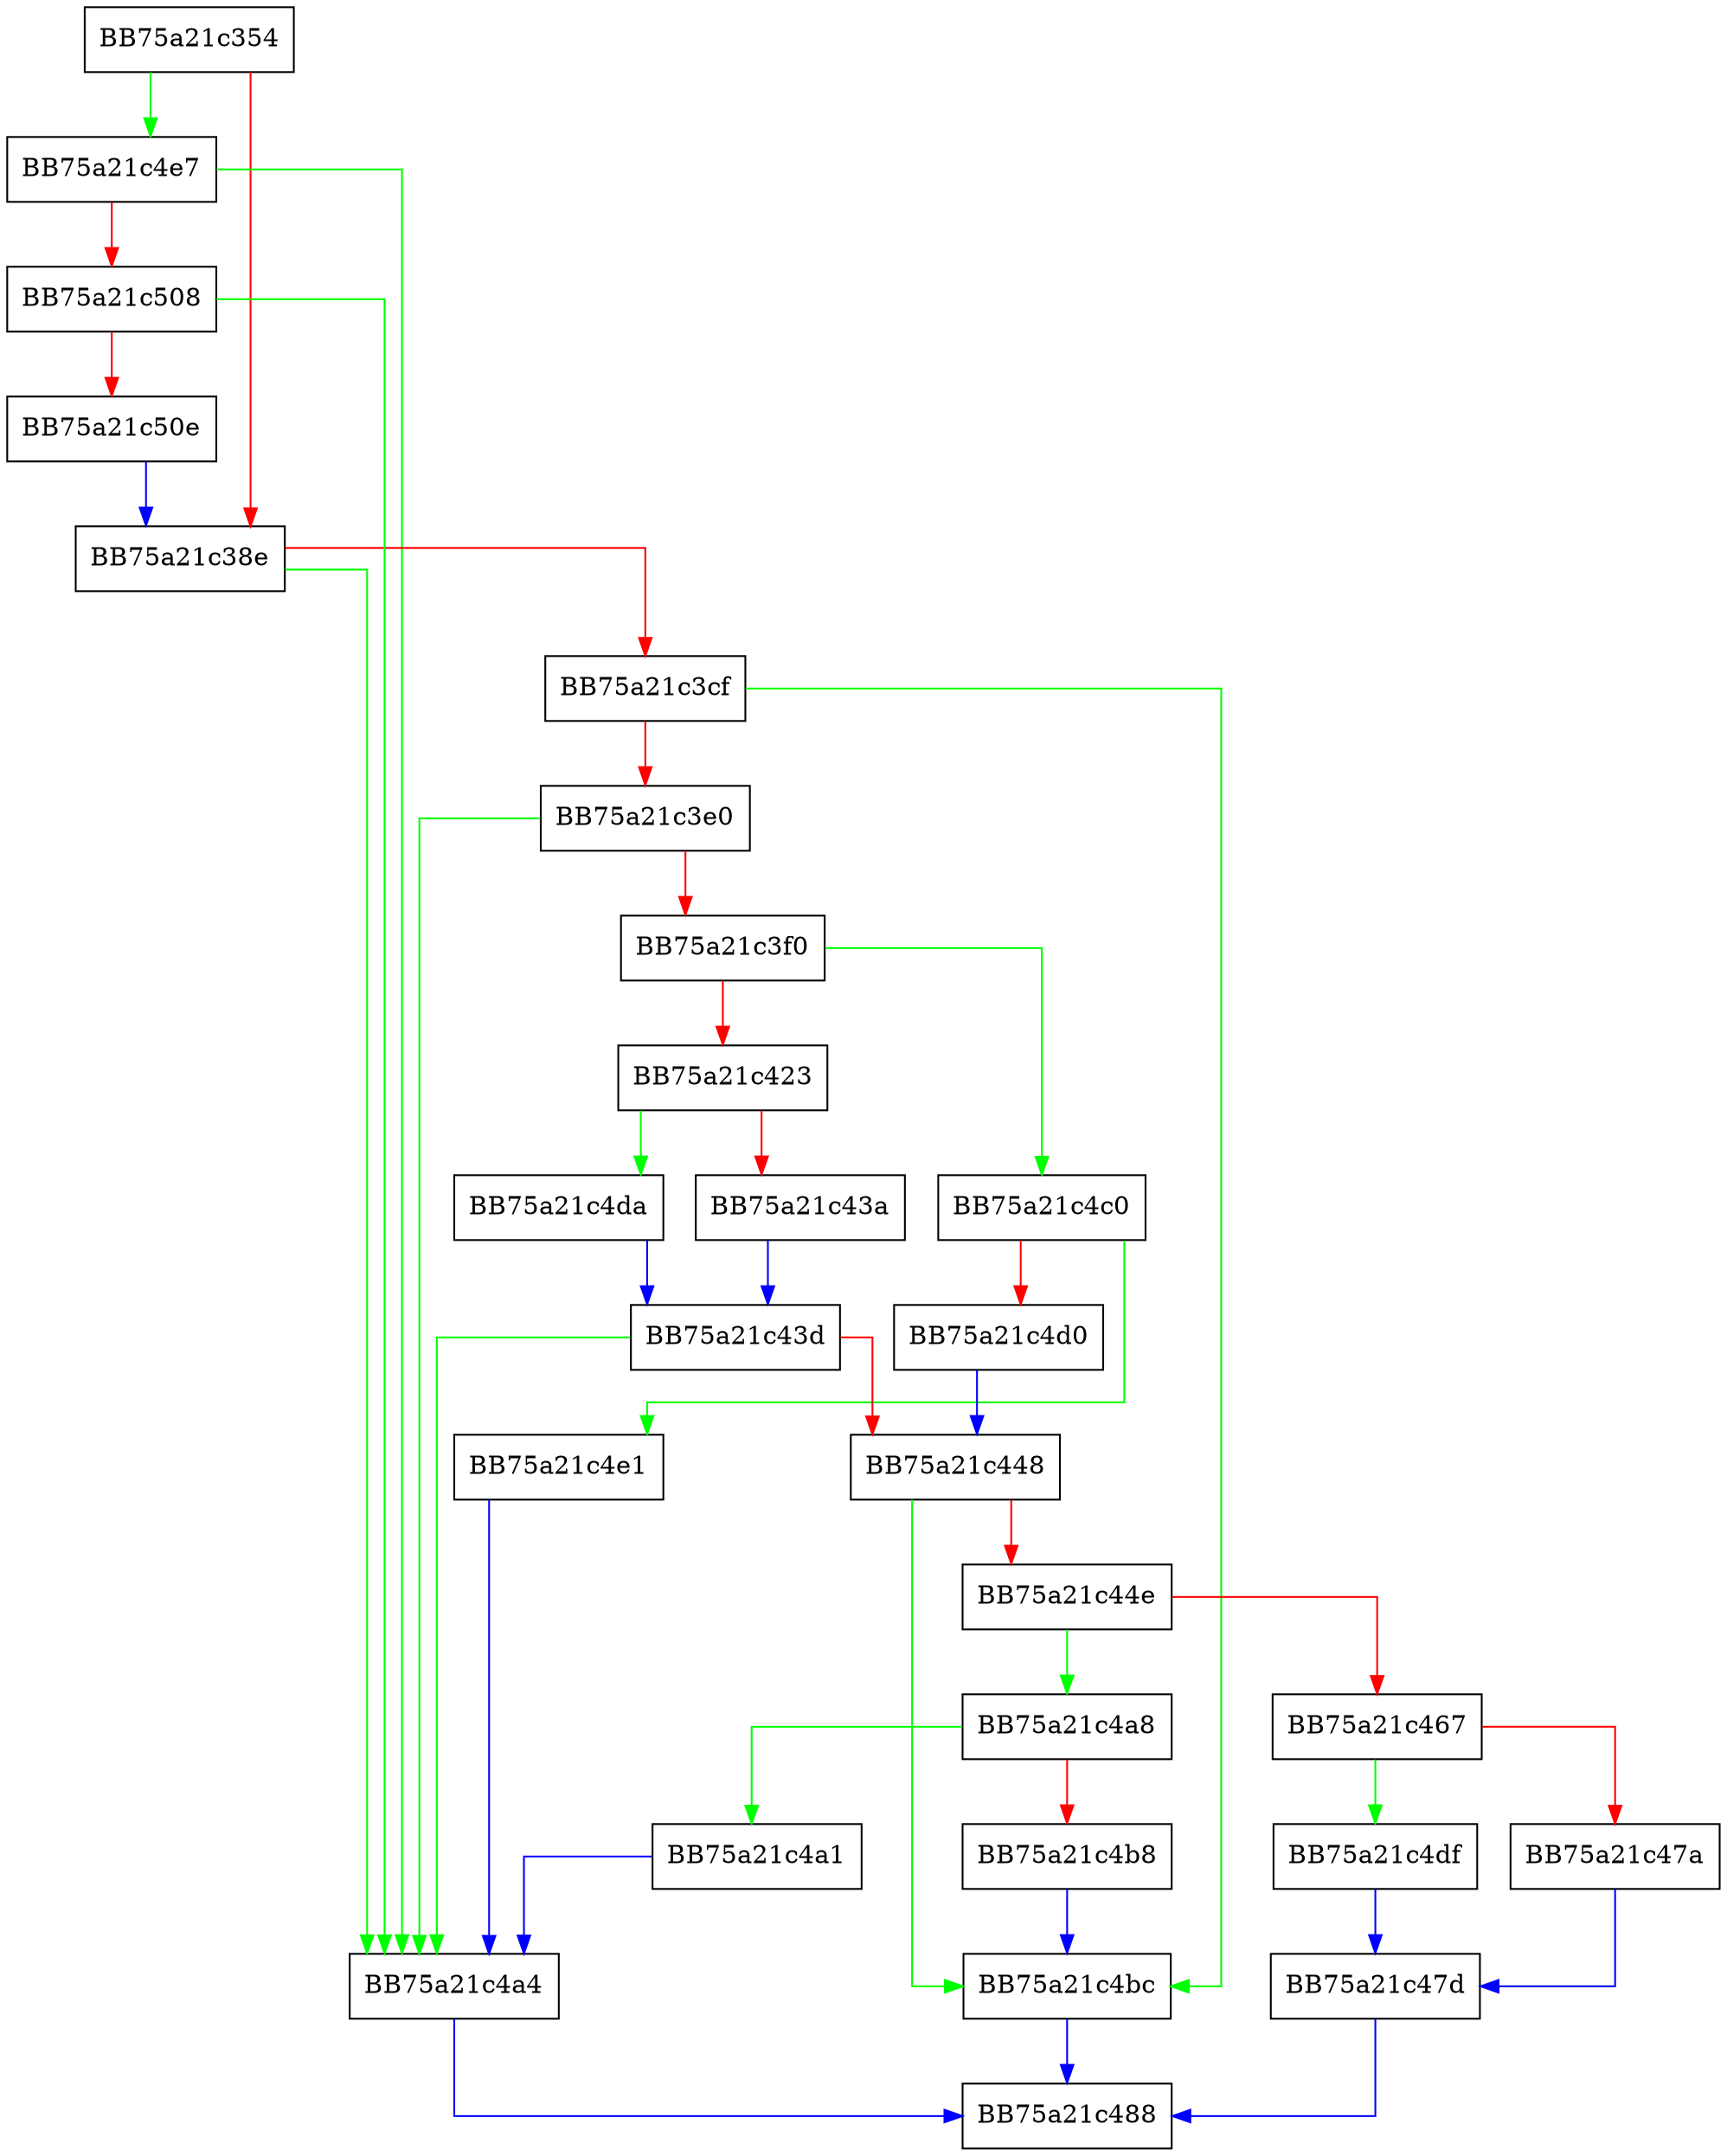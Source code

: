 digraph meta_GetTypeNameIndex {
  node [shape="box"];
  graph [splines=ortho];
  BB75a21c354 -> BB75a21c4e7 [color="green"];
  BB75a21c354 -> BB75a21c38e [color="red"];
  BB75a21c38e -> BB75a21c4a4 [color="green"];
  BB75a21c38e -> BB75a21c3cf [color="red"];
  BB75a21c3cf -> BB75a21c4bc [color="green"];
  BB75a21c3cf -> BB75a21c3e0 [color="red"];
  BB75a21c3e0 -> BB75a21c4a4 [color="green"];
  BB75a21c3e0 -> BB75a21c3f0 [color="red"];
  BB75a21c3f0 -> BB75a21c4c0 [color="green"];
  BB75a21c3f0 -> BB75a21c423 [color="red"];
  BB75a21c423 -> BB75a21c4da [color="green"];
  BB75a21c423 -> BB75a21c43a [color="red"];
  BB75a21c43a -> BB75a21c43d [color="blue"];
  BB75a21c43d -> BB75a21c4a4 [color="green"];
  BB75a21c43d -> BB75a21c448 [color="red"];
  BB75a21c448 -> BB75a21c4bc [color="green"];
  BB75a21c448 -> BB75a21c44e [color="red"];
  BB75a21c44e -> BB75a21c4a8 [color="green"];
  BB75a21c44e -> BB75a21c467 [color="red"];
  BB75a21c467 -> BB75a21c4df [color="green"];
  BB75a21c467 -> BB75a21c47a [color="red"];
  BB75a21c47a -> BB75a21c47d [color="blue"];
  BB75a21c47d -> BB75a21c488 [color="blue"];
  BB75a21c4a1 -> BB75a21c4a4 [color="blue"];
  BB75a21c4a4 -> BB75a21c488 [color="blue"];
  BB75a21c4a8 -> BB75a21c4a1 [color="green"];
  BB75a21c4a8 -> BB75a21c4b8 [color="red"];
  BB75a21c4b8 -> BB75a21c4bc [color="blue"];
  BB75a21c4bc -> BB75a21c488 [color="blue"];
  BB75a21c4c0 -> BB75a21c4e1 [color="green"];
  BB75a21c4c0 -> BB75a21c4d0 [color="red"];
  BB75a21c4d0 -> BB75a21c448 [color="blue"];
  BB75a21c4da -> BB75a21c43d [color="blue"];
  BB75a21c4df -> BB75a21c47d [color="blue"];
  BB75a21c4e1 -> BB75a21c4a4 [color="blue"];
  BB75a21c4e7 -> BB75a21c4a4 [color="green"];
  BB75a21c4e7 -> BB75a21c508 [color="red"];
  BB75a21c508 -> BB75a21c4a4 [color="green"];
  BB75a21c508 -> BB75a21c50e [color="red"];
  BB75a21c50e -> BB75a21c38e [color="blue"];
}